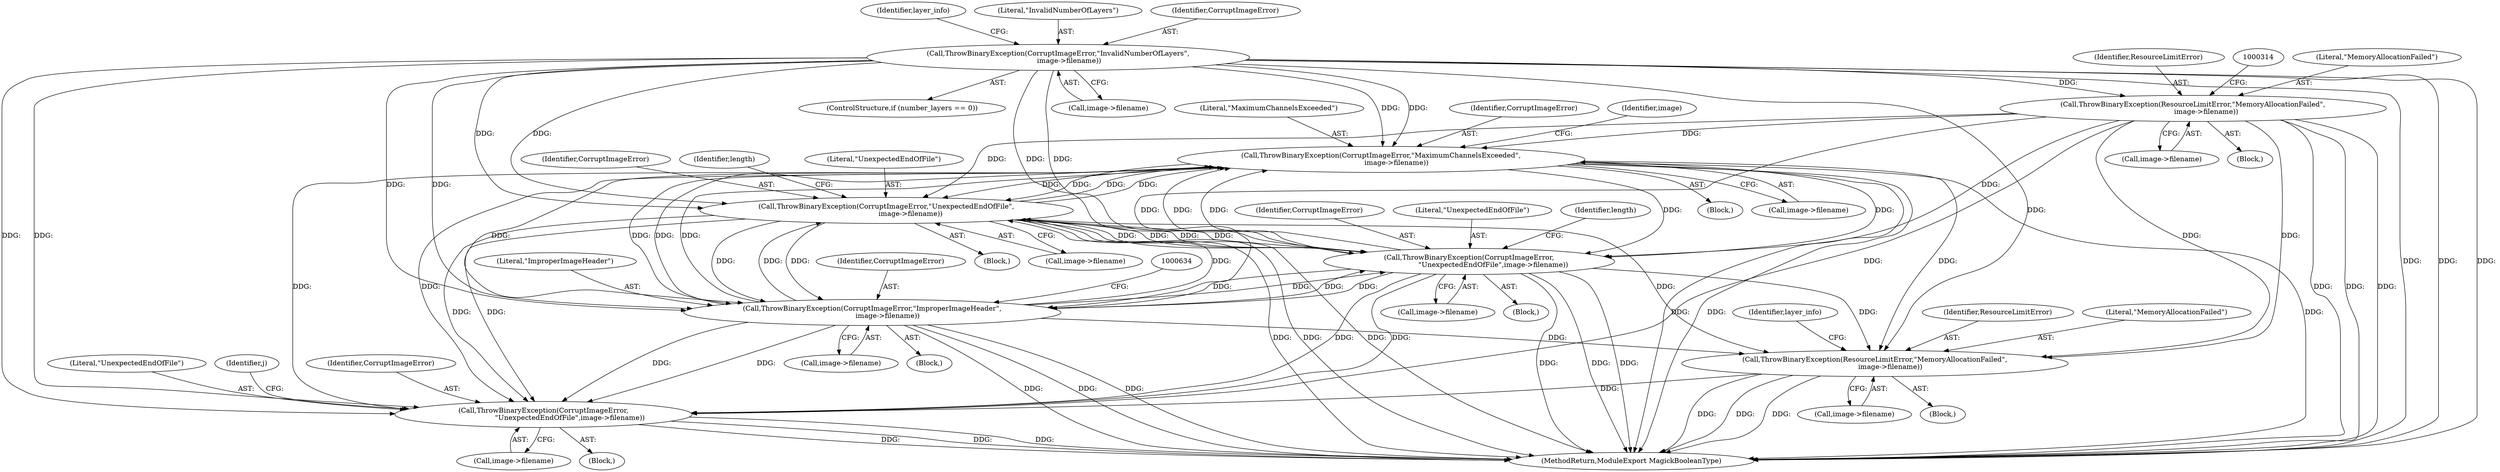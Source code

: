 digraph "0_ImageMagick_7d65a814ac76bd04760072c33e452371692ee790@pointer" {
"1000442" [label="(Call,ThrowBinaryException(CorruptImageError,\"MaximumChannelsExceeded\",\n              image->filename))"];
"1001027" [label="(Call,ThrowBinaryException(CorruptImageError,\"UnexpectedEndOfFile\",\n                      image->filename))"];
"1000442" [label="(Call,ThrowBinaryException(CorruptImageError,\"MaximumChannelsExceeded\",\n              image->filename))"];
"1001188" [label="(Call,ThrowBinaryException(CorruptImageError,\n                      \"UnexpectedEndOfFile\",image->filename))"];
"1000627" [label="(Call,ThrowBinaryException(CorruptImageError,\"ImproperImageHeader\",\n              image->filename))"];
"1000271" [label="(Call,ThrowBinaryException(CorruptImageError,\"InvalidNumberOfLayers\",\n          image->filename))"];
"1000307" [label="(Call,ThrowBinaryException(ResourceLimitError,\"MemoryAllocationFailed\",\n            image->filename))"];
"1001354" [label="(Call,ThrowBinaryException(ResourceLimitError,\"MemoryAllocationFailed\",\n              image->filename))"];
"1001461" [label="(Call,ThrowBinaryException(CorruptImageError,\n                        \"UnexpectedEndOfFile\",image->filename))"];
"1000278" [label="(Identifier,layer_info)"];
"1000444" [label="(Literal,\"MaximumChannelsExceeded\")"];
"1000436" [label="(Block,)"];
"1001028" [label="(Identifier,CorruptImageError)"];
"1001357" [label="(Call,image->filename)"];
"1001354" [label="(Call,ThrowBinaryException(ResourceLimitError,\"MemoryAllocationFailed\",\n              image->filename))"];
"1000307" [label="(Call,ThrowBinaryException(ResourceLimitError,\"MemoryAllocationFailed\",\n            image->filename))"];
"1001464" [label="(Call,image->filename)"];
"1000445" [label="(Call,image->filename)"];
"1001191" [label="(Call,image->filename)"];
"1001355" [label="(Identifier,ResourceLimitError)"];
"1000267" [label="(ControlStructure,if (number_layers == 0))"];
"1001034" [label="(Identifier,length)"];
"1000273" [label="(Literal,\"InvalidNumberOfLayers\")"];
"1001356" [label="(Literal,\"MemoryAllocationFailed\")"];
"1000294" [label="(Block,)"];
"1000627" [label="(Call,ThrowBinaryException(CorruptImageError,\"ImproperImageHeader\",\n              image->filename))"];
"1001189" [label="(Identifier,CorruptImageError)"];
"1001021" [label="(Block,)"];
"1001190" [label="(Literal,\"UnexpectedEndOfFile\")"];
"1000629" [label="(Literal,\"ImproperImageHeader\")"];
"1000628" [label="(Identifier,CorruptImageError)"];
"1001463" [label="(Literal,\"UnexpectedEndOfFile\")"];
"1000443" [label="(Identifier,CorruptImageError)"];
"1001333" [label="(Block,)"];
"1001029" [label="(Literal,\"UnexpectedEndOfFile\")"];
"1000271" [label="(Call,ThrowBinaryException(CorruptImageError,\"InvalidNumberOfLayers\",\n          image->filename))"];
"1000309" [label="(Literal,\"MemoryAllocationFailed\")"];
"1000308" [label="(Identifier,ResourceLimitError)"];
"1000608" [label="(Block,)"];
"1001182" [label="(Block,)"];
"1000630" [label="(Call,image->filename)"];
"1000310" [label="(Call,image->filename)"];
"1001364" [label="(Identifier,layer_info)"];
"1001437" [label="(Identifier,j)"];
"1000451" [label="(Identifier,image)"];
"1001663" [label="(MethodReturn,ModuleExport MagickBooleanType)"];
"1001462" [label="(Identifier,CorruptImageError)"];
"1001195" [label="(Identifier,length)"];
"1001455" [label="(Block,)"];
"1000272" [label="(Identifier,CorruptImageError)"];
"1001030" [label="(Call,image->filename)"];
"1000274" [label="(Call,image->filename)"];
"1001027" [label="(Call,ThrowBinaryException(CorruptImageError,\"UnexpectedEndOfFile\",\n                      image->filename))"];
"1001188" [label="(Call,ThrowBinaryException(CorruptImageError,\n                      \"UnexpectedEndOfFile\",image->filename))"];
"1000442" [label="(Call,ThrowBinaryException(CorruptImageError,\"MaximumChannelsExceeded\",\n              image->filename))"];
"1001461" [label="(Call,ThrowBinaryException(CorruptImageError,\n                        \"UnexpectedEndOfFile\",image->filename))"];
"1000442" -> "1000436"  [label="AST: "];
"1000442" -> "1000445"  [label="CFG: "];
"1000443" -> "1000442"  [label="AST: "];
"1000444" -> "1000442"  [label="AST: "];
"1000445" -> "1000442"  [label="AST: "];
"1000451" -> "1000442"  [label="CFG: "];
"1000442" -> "1001663"  [label="DDG: "];
"1000442" -> "1001663"  [label="DDG: "];
"1000442" -> "1001663"  [label="DDG: "];
"1001027" -> "1000442"  [label="DDG: "];
"1001027" -> "1000442"  [label="DDG: "];
"1001188" -> "1000442"  [label="DDG: "];
"1001188" -> "1000442"  [label="DDG: "];
"1000627" -> "1000442"  [label="DDG: "];
"1000627" -> "1000442"  [label="DDG: "];
"1000271" -> "1000442"  [label="DDG: "];
"1000271" -> "1000442"  [label="DDG: "];
"1000307" -> "1000442"  [label="DDG: "];
"1000442" -> "1000627"  [label="DDG: "];
"1000442" -> "1000627"  [label="DDG: "];
"1000442" -> "1001027"  [label="DDG: "];
"1000442" -> "1001027"  [label="DDG: "];
"1000442" -> "1001188"  [label="DDG: "];
"1000442" -> "1001188"  [label="DDG: "];
"1000442" -> "1001354"  [label="DDG: "];
"1000442" -> "1001461"  [label="DDG: "];
"1000442" -> "1001461"  [label="DDG: "];
"1001027" -> "1001021"  [label="AST: "];
"1001027" -> "1001030"  [label="CFG: "];
"1001028" -> "1001027"  [label="AST: "];
"1001029" -> "1001027"  [label="AST: "];
"1001030" -> "1001027"  [label="AST: "];
"1001034" -> "1001027"  [label="CFG: "];
"1001027" -> "1001663"  [label="DDG: "];
"1001027" -> "1001663"  [label="DDG: "];
"1001027" -> "1001663"  [label="DDG: "];
"1001027" -> "1000627"  [label="DDG: "];
"1001027" -> "1000627"  [label="DDG: "];
"1001188" -> "1001027"  [label="DDG: "];
"1001188" -> "1001027"  [label="DDG: "];
"1000627" -> "1001027"  [label="DDG: "];
"1000627" -> "1001027"  [label="DDG: "];
"1000271" -> "1001027"  [label="DDG: "];
"1000271" -> "1001027"  [label="DDG: "];
"1000307" -> "1001027"  [label="DDG: "];
"1001027" -> "1001188"  [label="DDG: "];
"1001027" -> "1001188"  [label="DDG: "];
"1001027" -> "1001354"  [label="DDG: "];
"1001027" -> "1001461"  [label="DDG: "];
"1001027" -> "1001461"  [label="DDG: "];
"1001188" -> "1001182"  [label="AST: "];
"1001188" -> "1001191"  [label="CFG: "];
"1001189" -> "1001188"  [label="AST: "];
"1001190" -> "1001188"  [label="AST: "];
"1001191" -> "1001188"  [label="AST: "];
"1001195" -> "1001188"  [label="CFG: "];
"1001188" -> "1001663"  [label="DDG: "];
"1001188" -> "1001663"  [label="DDG: "];
"1001188" -> "1001663"  [label="DDG: "];
"1001188" -> "1000627"  [label="DDG: "];
"1001188" -> "1000627"  [label="DDG: "];
"1000627" -> "1001188"  [label="DDG: "];
"1000627" -> "1001188"  [label="DDG: "];
"1000271" -> "1001188"  [label="DDG: "];
"1000271" -> "1001188"  [label="DDG: "];
"1000307" -> "1001188"  [label="DDG: "];
"1001188" -> "1001354"  [label="DDG: "];
"1001188" -> "1001461"  [label="DDG: "];
"1001188" -> "1001461"  [label="DDG: "];
"1000627" -> "1000608"  [label="AST: "];
"1000627" -> "1000630"  [label="CFG: "];
"1000628" -> "1000627"  [label="AST: "];
"1000629" -> "1000627"  [label="AST: "];
"1000630" -> "1000627"  [label="AST: "];
"1000634" -> "1000627"  [label="CFG: "];
"1000627" -> "1001663"  [label="DDG: "];
"1000627" -> "1001663"  [label="DDG: "];
"1000627" -> "1001663"  [label="DDG: "];
"1000271" -> "1000627"  [label="DDG: "];
"1000271" -> "1000627"  [label="DDG: "];
"1000307" -> "1000627"  [label="DDG: "];
"1000627" -> "1001354"  [label="DDG: "];
"1000627" -> "1001461"  [label="DDG: "];
"1000627" -> "1001461"  [label="DDG: "];
"1000271" -> "1000267"  [label="AST: "];
"1000271" -> "1000274"  [label="CFG: "];
"1000272" -> "1000271"  [label="AST: "];
"1000273" -> "1000271"  [label="AST: "];
"1000274" -> "1000271"  [label="AST: "];
"1000278" -> "1000271"  [label="CFG: "];
"1000271" -> "1001663"  [label="DDG: "];
"1000271" -> "1001663"  [label="DDG: "];
"1000271" -> "1001663"  [label="DDG: "];
"1000271" -> "1000307"  [label="DDG: "];
"1000271" -> "1001354"  [label="DDG: "];
"1000271" -> "1001461"  [label="DDG: "];
"1000271" -> "1001461"  [label="DDG: "];
"1000307" -> "1000294"  [label="AST: "];
"1000307" -> "1000310"  [label="CFG: "];
"1000308" -> "1000307"  [label="AST: "];
"1000309" -> "1000307"  [label="AST: "];
"1000310" -> "1000307"  [label="AST: "];
"1000314" -> "1000307"  [label="CFG: "];
"1000307" -> "1001663"  [label="DDG: "];
"1000307" -> "1001663"  [label="DDG: "];
"1000307" -> "1001663"  [label="DDG: "];
"1000307" -> "1001354"  [label="DDG: "];
"1000307" -> "1001354"  [label="DDG: "];
"1000307" -> "1001461"  [label="DDG: "];
"1001354" -> "1001333"  [label="AST: "];
"1001354" -> "1001357"  [label="CFG: "];
"1001355" -> "1001354"  [label="AST: "];
"1001356" -> "1001354"  [label="AST: "];
"1001357" -> "1001354"  [label="AST: "];
"1001364" -> "1001354"  [label="CFG: "];
"1001354" -> "1001663"  [label="DDG: "];
"1001354" -> "1001663"  [label="DDG: "];
"1001354" -> "1001663"  [label="DDG: "];
"1001354" -> "1001461"  [label="DDG: "];
"1001461" -> "1001455"  [label="AST: "];
"1001461" -> "1001464"  [label="CFG: "];
"1001462" -> "1001461"  [label="AST: "];
"1001463" -> "1001461"  [label="AST: "];
"1001464" -> "1001461"  [label="AST: "];
"1001437" -> "1001461"  [label="CFG: "];
"1001461" -> "1001663"  [label="DDG: "];
"1001461" -> "1001663"  [label="DDG: "];
"1001461" -> "1001663"  [label="DDG: "];
}
